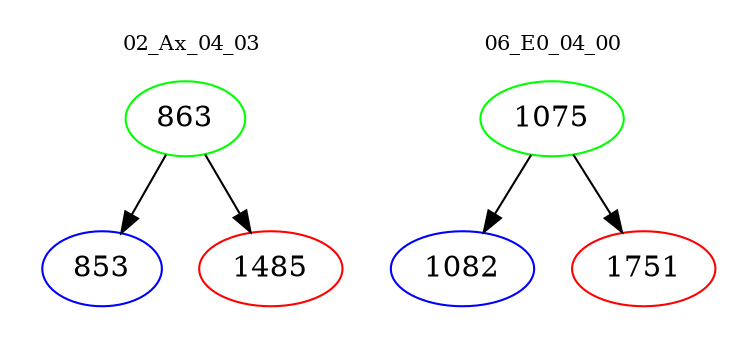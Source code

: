 digraph{
subgraph cluster_0 {
color = white
label = "02_Ax_04_03";
fontsize=10;
T0_863 [label="863", color="green"]
T0_863 -> T0_853 [color="black"]
T0_853 [label="853", color="blue"]
T0_863 -> T0_1485 [color="black"]
T0_1485 [label="1485", color="red"]
}
subgraph cluster_1 {
color = white
label = "06_E0_04_00";
fontsize=10;
T1_1075 [label="1075", color="green"]
T1_1075 -> T1_1082 [color="black"]
T1_1082 [label="1082", color="blue"]
T1_1075 -> T1_1751 [color="black"]
T1_1751 [label="1751", color="red"]
}
}
